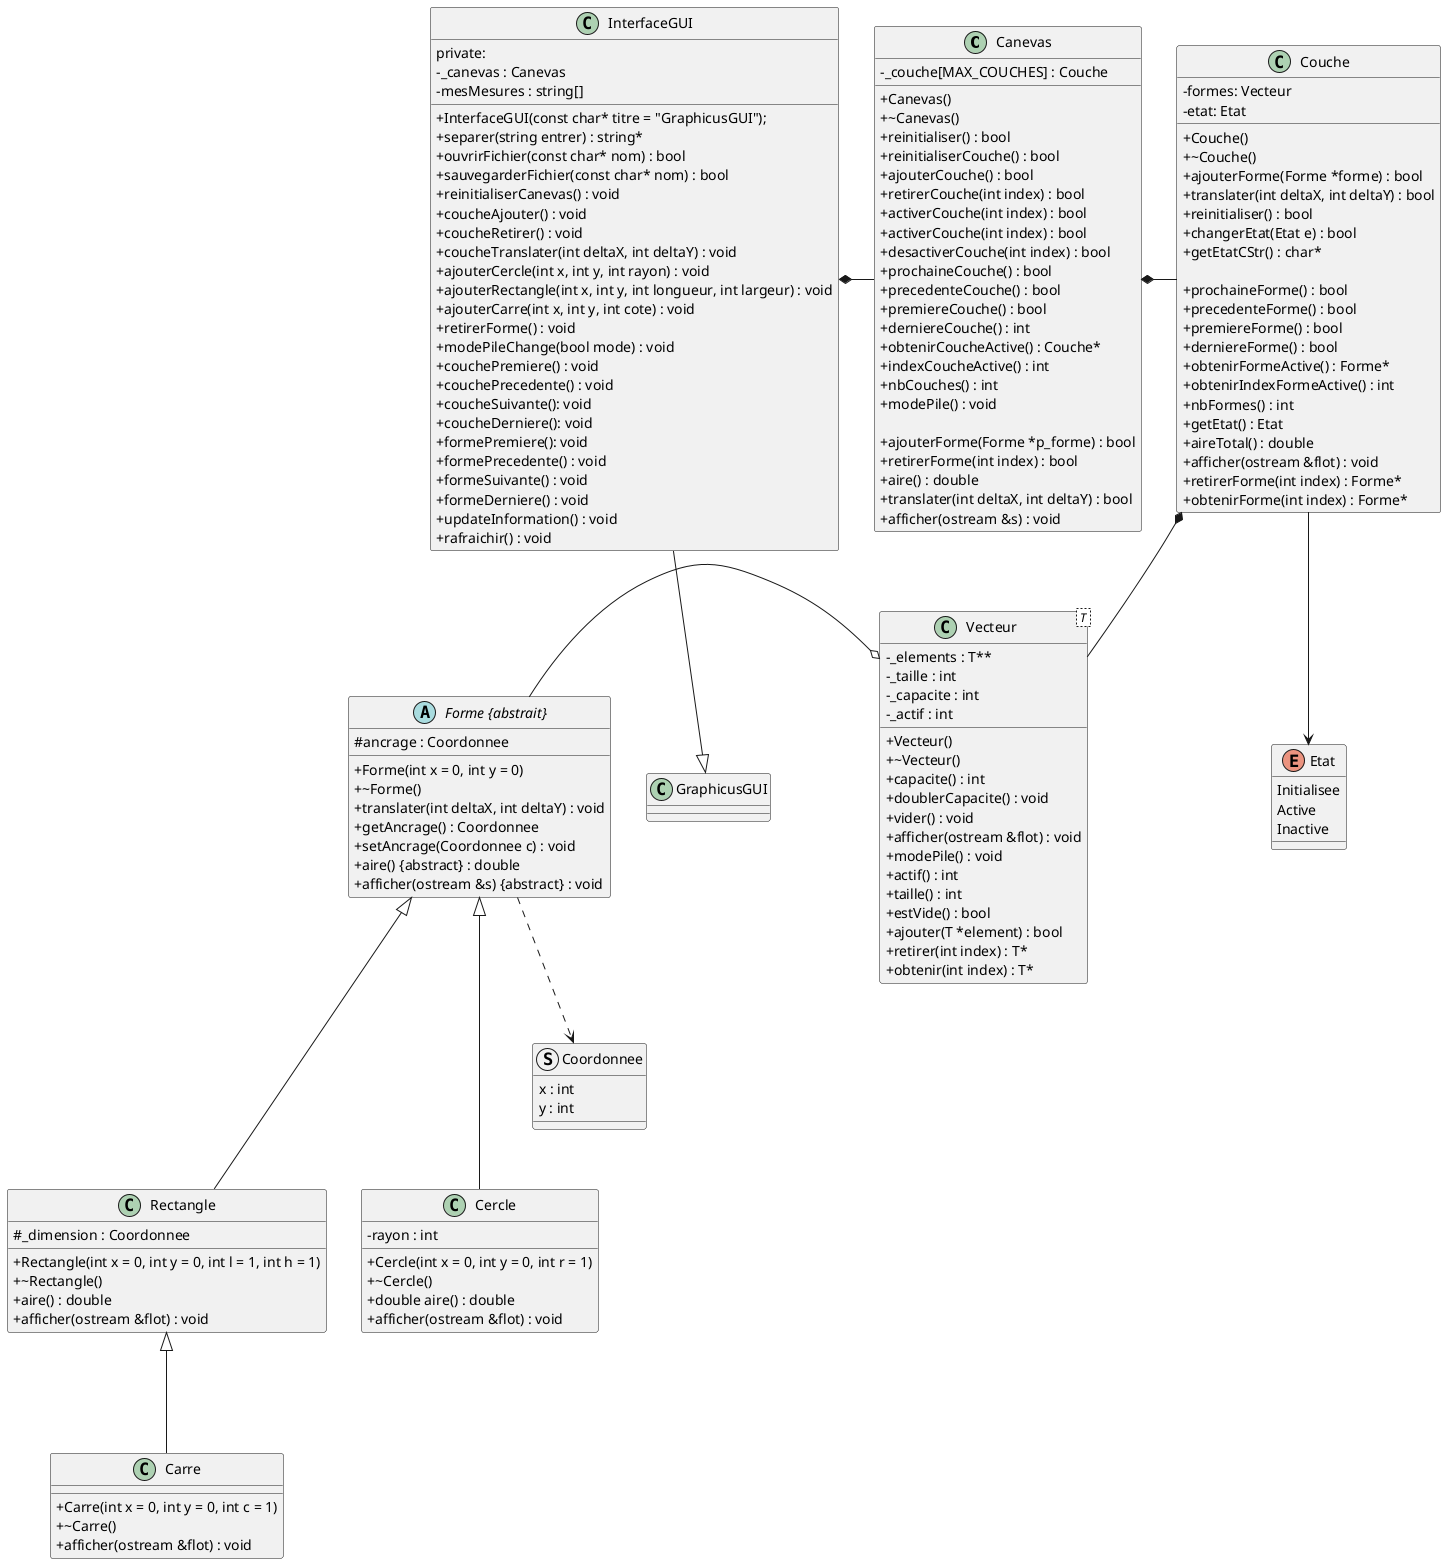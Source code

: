 @startuml
skinparam classAttributeIconSize 0

class Canevas {
    -_couche[MAX_COUCHES] : Couche  

    +Canevas()
    +~Canevas()
    +reinitialiser() : bool
    +reinitialiserCouche() : bool
    +ajouterCouche() : bool
    +retirerCouche(int index) : bool
    +activerCouche(int index) : bool
    +activerCouche(int index) : bool
    +desactiverCouche(int index) : bool
    +prochaineCouche() : bool
    +precedenteCouche() : bool
    +premiereCouche() : bool
    +derniereCouche() : int
    +obtenirCoucheActive() : Couche*
    +indexCoucheActive() : int
    +nbCouches() : int
    +modePile() : void

    +ajouterForme(Forme *p_forme) : bool
    +retirerForme(int index) : bool
    +aire() : double
    +translater(int deltaX, int deltaY) : bool
    +afficher(ostream &s) : void
}

class Carre {
    +Carre(int x = 0, int y = 0, int c = 1)
    +~Carre()
    +afficher(ostream &flot) : void
}

class Cercle {
    -rayon : int

    +Cercle(int x = 0, int y = 0, int r = 1)
    +~Cercle()
    +double aire() : double
    +afficher(ostream &flot) : void
}

enum Etat {
        Initialisee
        Active
        Inactive
}

struct Coordonnee {
    x : int
    y : int
}

class Couche {
    -formes: Vecteur 
    -etat: Etat

    +Couche()
    +~Couche()
    +ajouterForme(Forme *forme) : bool
    +translater(int deltaX, int deltaY) : bool
    +reinitialiser() : bool
    +changerEtat(Etat e) : bool
    +getEtatCStr() : char*

    +prochaineForme() : bool
    +precedenteForme() : bool
    +premiereForme() : bool
    +derniereForme() : bool
    +obtenirFormeActive() : Forme*
    +obtenirIndexFormeActive() : int
    +nbFormes() : int
    +getEtat() : Etat
    +aireTotal() : double
    +afficher(ostream &flot) : void
    +retirerForme(int index) : Forme*
    +obtenirForme(int index) : Forme*
}

abstract class "Forme {abstrait}" as Forme {
    #ancrage : Coordonnee

    +Forme(int x = 0, int y = 0)
    +~Forme()
    +translater(int deltaX, int deltaY) : void
    +getAncrage() : Coordonnee
    +setAncrage(Coordonnee c) : void
    + aire() &#123;abstract&#125; : double 
    +afficher(ostream &s) &#123;abstract&#125; : void 
}

class Rectangle {
    #_dimension : Coordonnee

    +Rectangle(int x = 0, int y = 0, int l = 1, int h = 1)
    +~Rectangle()
    +aire() : double
    +afficher(ostream &flot) : void
}

class Vecteur< T > {
    -_elements : T**
    -_taille : int
    -_capacite : int
    -_actif : int

    +Vecteur()
    +~Vecteur()
    +capacite() : int
    +doublerCapacite() : void
    +vider() : void
    +afficher(ostream &flot) : void
    +modePile() : void
	+actif() : int
    +taille() : int
    +estVide() : bool
    +ajouter(T *element) : bool
    +retirer(int index) : T*
    +obtenir(int index) : T*

}

class InterfaceGUI {
    +InterfaceGUI(const char* titre = "GraphicusGUI");
	+separer(string entrer) : string*
	+ouvrirFichier(const char* nom) : bool
	+sauvegarderFichier(const char* nom) : bool
	+reinitialiserCanevas() : void
	+coucheAjouter() : void
	+coucheRetirer() : void
	+coucheTranslater(int deltaX, int deltaY) : void
	+ajouterCercle(int x, int y, int rayon) : void
	+ajouterRectangle(int x, int y, int longueur, int largeur) : void
	+ajouterCarre(int x, int y, int cote) : void
	+retirerForme() : void
	+modePileChange(bool mode) : void
	+couchePremiere() : void
	+couchePrecedente() : void
	+coucheSuivante(): void
	+coucheDerniere(): void
	+formePremiere(): void
	+formePrecedente() : void
	+formeSuivante() : void
	+formeDerniere() : void
	+updateInformation() : void
	+rafraichir() : void
private:
	-_canevas : Canevas
	-mesMesures : string[]
}

class GraphicusGUI {

}

InterfaceGUI --|> GraphicusGUI
Carre -up--|> Rectangle
Cercle -up--|> Forme
Rectangle -up--|> Forme
Canevas -left--* InterfaceGUI
Vecteur o---left Forme
Canevas *---right Couche
Couche *-- Vecteur
Forme ..> Coordonnee
Couche --> Etat



@enduml